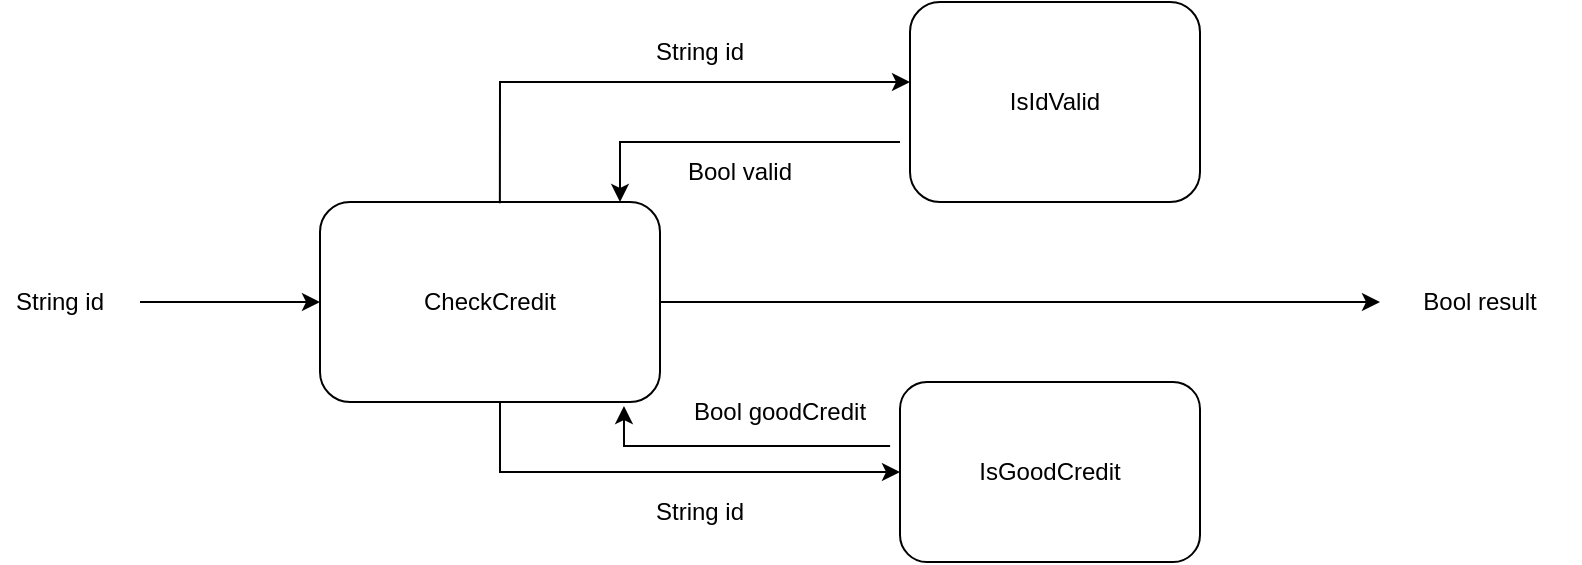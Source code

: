 <mxfile version="15.5.5" type="github">
  <diagram id="cqWRlKljhe7G8qdlB3Ew" name="Page-1">
    <mxGraphModel dx="1186" dy="503" grid="1" gridSize="10" guides="1" tooltips="1" connect="1" arrows="1" fold="1" page="1" pageScale="1" pageWidth="1654" pageHeight="1169" math="0" shadow="0">
      <root>
        <mxCell id="0" />
        <mxCell id="1" parent="0" />
        <mxCell id="z9hn8gbh2BOrePjzLRXn-26" style="edgeStyle=orthogonalEdgeStyle;rounded=0;orthogonalLoop=1;jettySize=auto;html=1;entryX=0;entryY=0.5;entryDx=0;entryDy=0;" edge="1" parent="1" source="z9hn8gbh2BOrePjzLRXn-14" target="z9hn8gbh2BOrePjzLRXn-6">
          <mxGeometry relative="1" as="geometry">
            <Array as="points">
              <mxPoint x="360" y="275" />
            </Array>
          </mxGeometry>
        </mxCell>
        <mxCell id="z9hn8gbh2BOrePjzLRXn-14" value="CheckCredit" style="rounded=1;whiteSpace=wrap;html=1;" vertex="1" parent="1">
          <mxGeometry x="270" y="140" width="170" height="100" as="geometry" />
        </mxCell>
        <mxCell id="z9hn8gbh2BOrePjzLRXn-1" value="IsIdValid" style="rounded=1;whiteSpace=wrap;html=1;" vertex="1" parent="1">
          <mxGeometry x="565" y="40" width="145" height="100" as="geometry" />
        </mxCell>
        <mxCell id="z9hn8gbh2BOrePjzLRXn-5" value="Bool valid" style="text;html=1;strokeColor=none;fillColor=none;align=center;verticalAlign=middle;whiteSpace=wrap;rounded=0;" vertex="1" parent="1">
          <mxGeometry x="440" y="110" width="80" height="30" as="geometry" />
        </mxCell>
        <mxCell id="z9hn8gbh2BOrePjzLRXn-6" value="IsGoodCredit" style="rounded=1;whiteSpace=wrap;html=1;" vertex="1" parent="1">
          <mxGeometry x="560" y="230" width="150" height="90" as="geometry" />
        </mxCell>
        <mxCell id="z9hn8gbh2BOrePjzLRXn-29" value="" style="endArrow=classic;html=1;rounded=0;" edge="1" parent="1">
          <mxGeometry width="50" height="50" relative="1" as="geometry">
            <mxPoint x="180" y="190" as="sourcePoint" />
            <mxPoint x="270" y="190" as="targetPoint" />
          </mxGeometry>
        </mxCell>
        <mxCell id="z9hn8gbh2BOrePjzLRXn-30" value="String id" style="text;html=1;strokeColor=none;fillColor=none;align=center;verticalAlign=middle;whiteSpace=wrap;rounded=0;" vertex="1" parent="1">
          <mxGeometry x="110" y="175" width="60" height="30" as="geometry" />
        </mxCell>
        <mxCell id="z9hn8gbh2BOrePjzLRXn-31" value="String id" style="text;html=1;strokeColor=none;fillColor=none;align=center;verticalAlign=middle;whiteSpace=wrap;rounded=0;" vertex="1" parent="1">
          <mxGeometry x="430" y="50" width="60" height="30" as="geometry" />
        </mxCell>
        <mxCell id="z9hn8gbh2BOrePjzLRXn-32" value="String id" style="text;html=1;strokeColor=none;fillColor=none;align=center;verticalAlign=middle;whiteSpace=wrap;rounded=0;" vertex="1" parent="1">
          <mxGeometry x="430" y="280" width="60" height="30" as="geometry" />
        </mxCell>
        <mxCell id="z9hn8gbh2BOrePjzLRXn-34" value="" style="endArrow=classic;html=1;rounded=0;" edge="1" parent="1">
          <mxGeometry width="50" height="50" relative="1" as="geometry">
            <mxPoint x="560" y="110" as="sourcePoint" />
            <mxPoint x="420" y="140" as="targetPoint" />
            <Array as="points">
              <mxPoint x="420" y="110" />
            </Array>
          </mxGeometry>
        </mxCell>
        <mxCell id="z9hn8gbh2BOrePjzLRXn-35" value="" style="endArrow=classic;html=1;rounded=0;exitX=-0.033;exitY=0.356;exitDx=0;exitDy=0;exitPerimeter=0;entryX=0.894;entryY=1.02;entryDx=0;entryDy=0;entryPerimeter=0;" edge="1" parent="1" source="z9hn8gbh2BOrePjzLRXn-6" target="z9hn8gbh2BOrePjzLRXn-14">
          <mxGeometry width="50" height="50" relative="1" as="geometry">
            <mxPoint x="650" y="270" as="sourcePoint" />
            <mxPoint x="400" y="260" as="targetPoint" />
            <Array as="points">
              <mxPoint x="422" y="262" />
            </Array>
          </mxGeometry>
        </mxCell>
        <mxCell id="z9hn8gbh2BOrePjzLRXn-37" value="Bool goodCredit" style="text;html=1;strokeColor=none;fillColor=none;align=center;verticalAlign=middle;whiteSpace=wrap;rounded=0;" vertex="1" parent="1">
          <mxGeometry x="450" y="230" width="100" height="30" as="geometry" />
        </mxCell>
        <mxCell id="z9hn8gbh2BOrePjzLRXn-40" value="" style="endArrow=classic;html=1;rounded=0;exitX=0.529;exitY=0.006;exitDx=0;exitDy=0;exitPerimeter=0;" edge="1" parent="1" source="z9hn8gbh2BOrePjzLRXn-14">
          <mxGeometry width="50" height="50" relative="1" as="geometry">
            <mxPoint x="330" y="80" as="sourcePoint" />
            <mxPoint x="565" y="80" as="targetPoint" />
            <Array as="points">
              <mxPoint x="360" y="80" />
            </Array>
          </mxGeometry>
        </mxCell>
        <mxCell id="z9hn8gbh2BOrePjzLRXn-41" value="" style="endArrow=classic;html=1;rounded=0;" edge="1" parent="1" target="z9hn8gbh2BOrePjzLRXn-42">
          <mxGeometry width="50" height="50" relative="1" as="geometry">
            <mxPoint x="440" y="190" as="sourcePoint" />
            <mxPoint x="830" y="190" as="targetPoint" />
          </mxGeometry>
        </mxCell>
        <mxCell id="z9hn8gbh2BOrePjzLRXn-42" value="Bool result" style="text;html=1;strokeColor=none;fillColor=none;align=center;verticalAlign=middle;whiteSpace=wrap;rounded=0;" vertex="1" parent="1">
          <mxGeometry x="800" y="175" width="100" height="30" as="geometry" />
        </mxCell>
      </root>
    </mxGraphModel>
  </diagram>
</mxfile>
